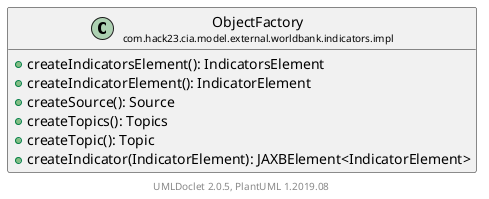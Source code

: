 @startuml
    set namespaceSeparator none
    hide empty fields
    hide empty methods

    class "<size:14>ObjectFactory\n<size:10>com.hack23.cia.model.external.worldbank.indicators.impl" as com.hack23.cia.model.external.worldbank.indicators.impl.ObjectFactory [[ObjectFactory.html]] {
        +createIndicatorsElement(): IndicatorsElement
        +createIndicatorElement(): IndicatorElement
        +createSource(): Source
        +createTopics(): Topics
        +createTopic(): Topic
        +createIndicator(IndicatorElement): JAXBElement<IndicatorElement>
    }

    center footer UMLDoclet 2.0.5, PlantUML 1.2019.08
@enduml
